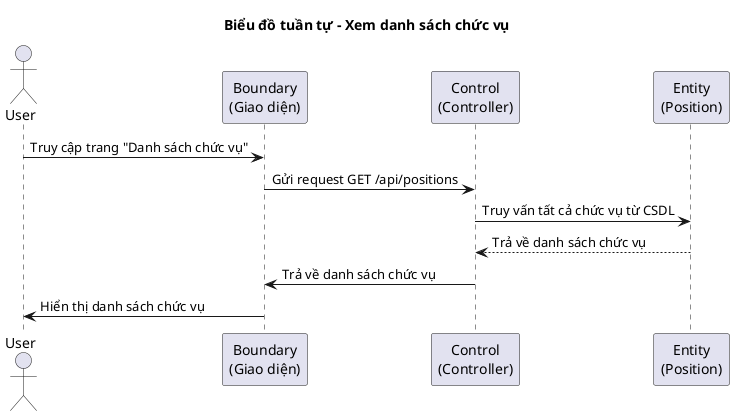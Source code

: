 @startuml
title Biểu đồ tuần tự - Xem danh sách chức vụ

actor User
participant "Boundary\n(Giao diện)" as Boundary
participant "Control\n(Controller)" as Control
participant "Entity\n(Position)" as Entity

User -> Boundary : Truy cập trang "Danh sách chức vụ"
Boundary -> Control : Gửi request GET /api/positions
Control -> Entity : Truy vấn tất cả chức vụ từ CSDL
Entity --> Control : Trả về danh sách chức vụ
Control -> Boundary : Trả về danh sách chức vụ
Boundary -> User : Hiển thị danh sách chức vụ

@enduml
